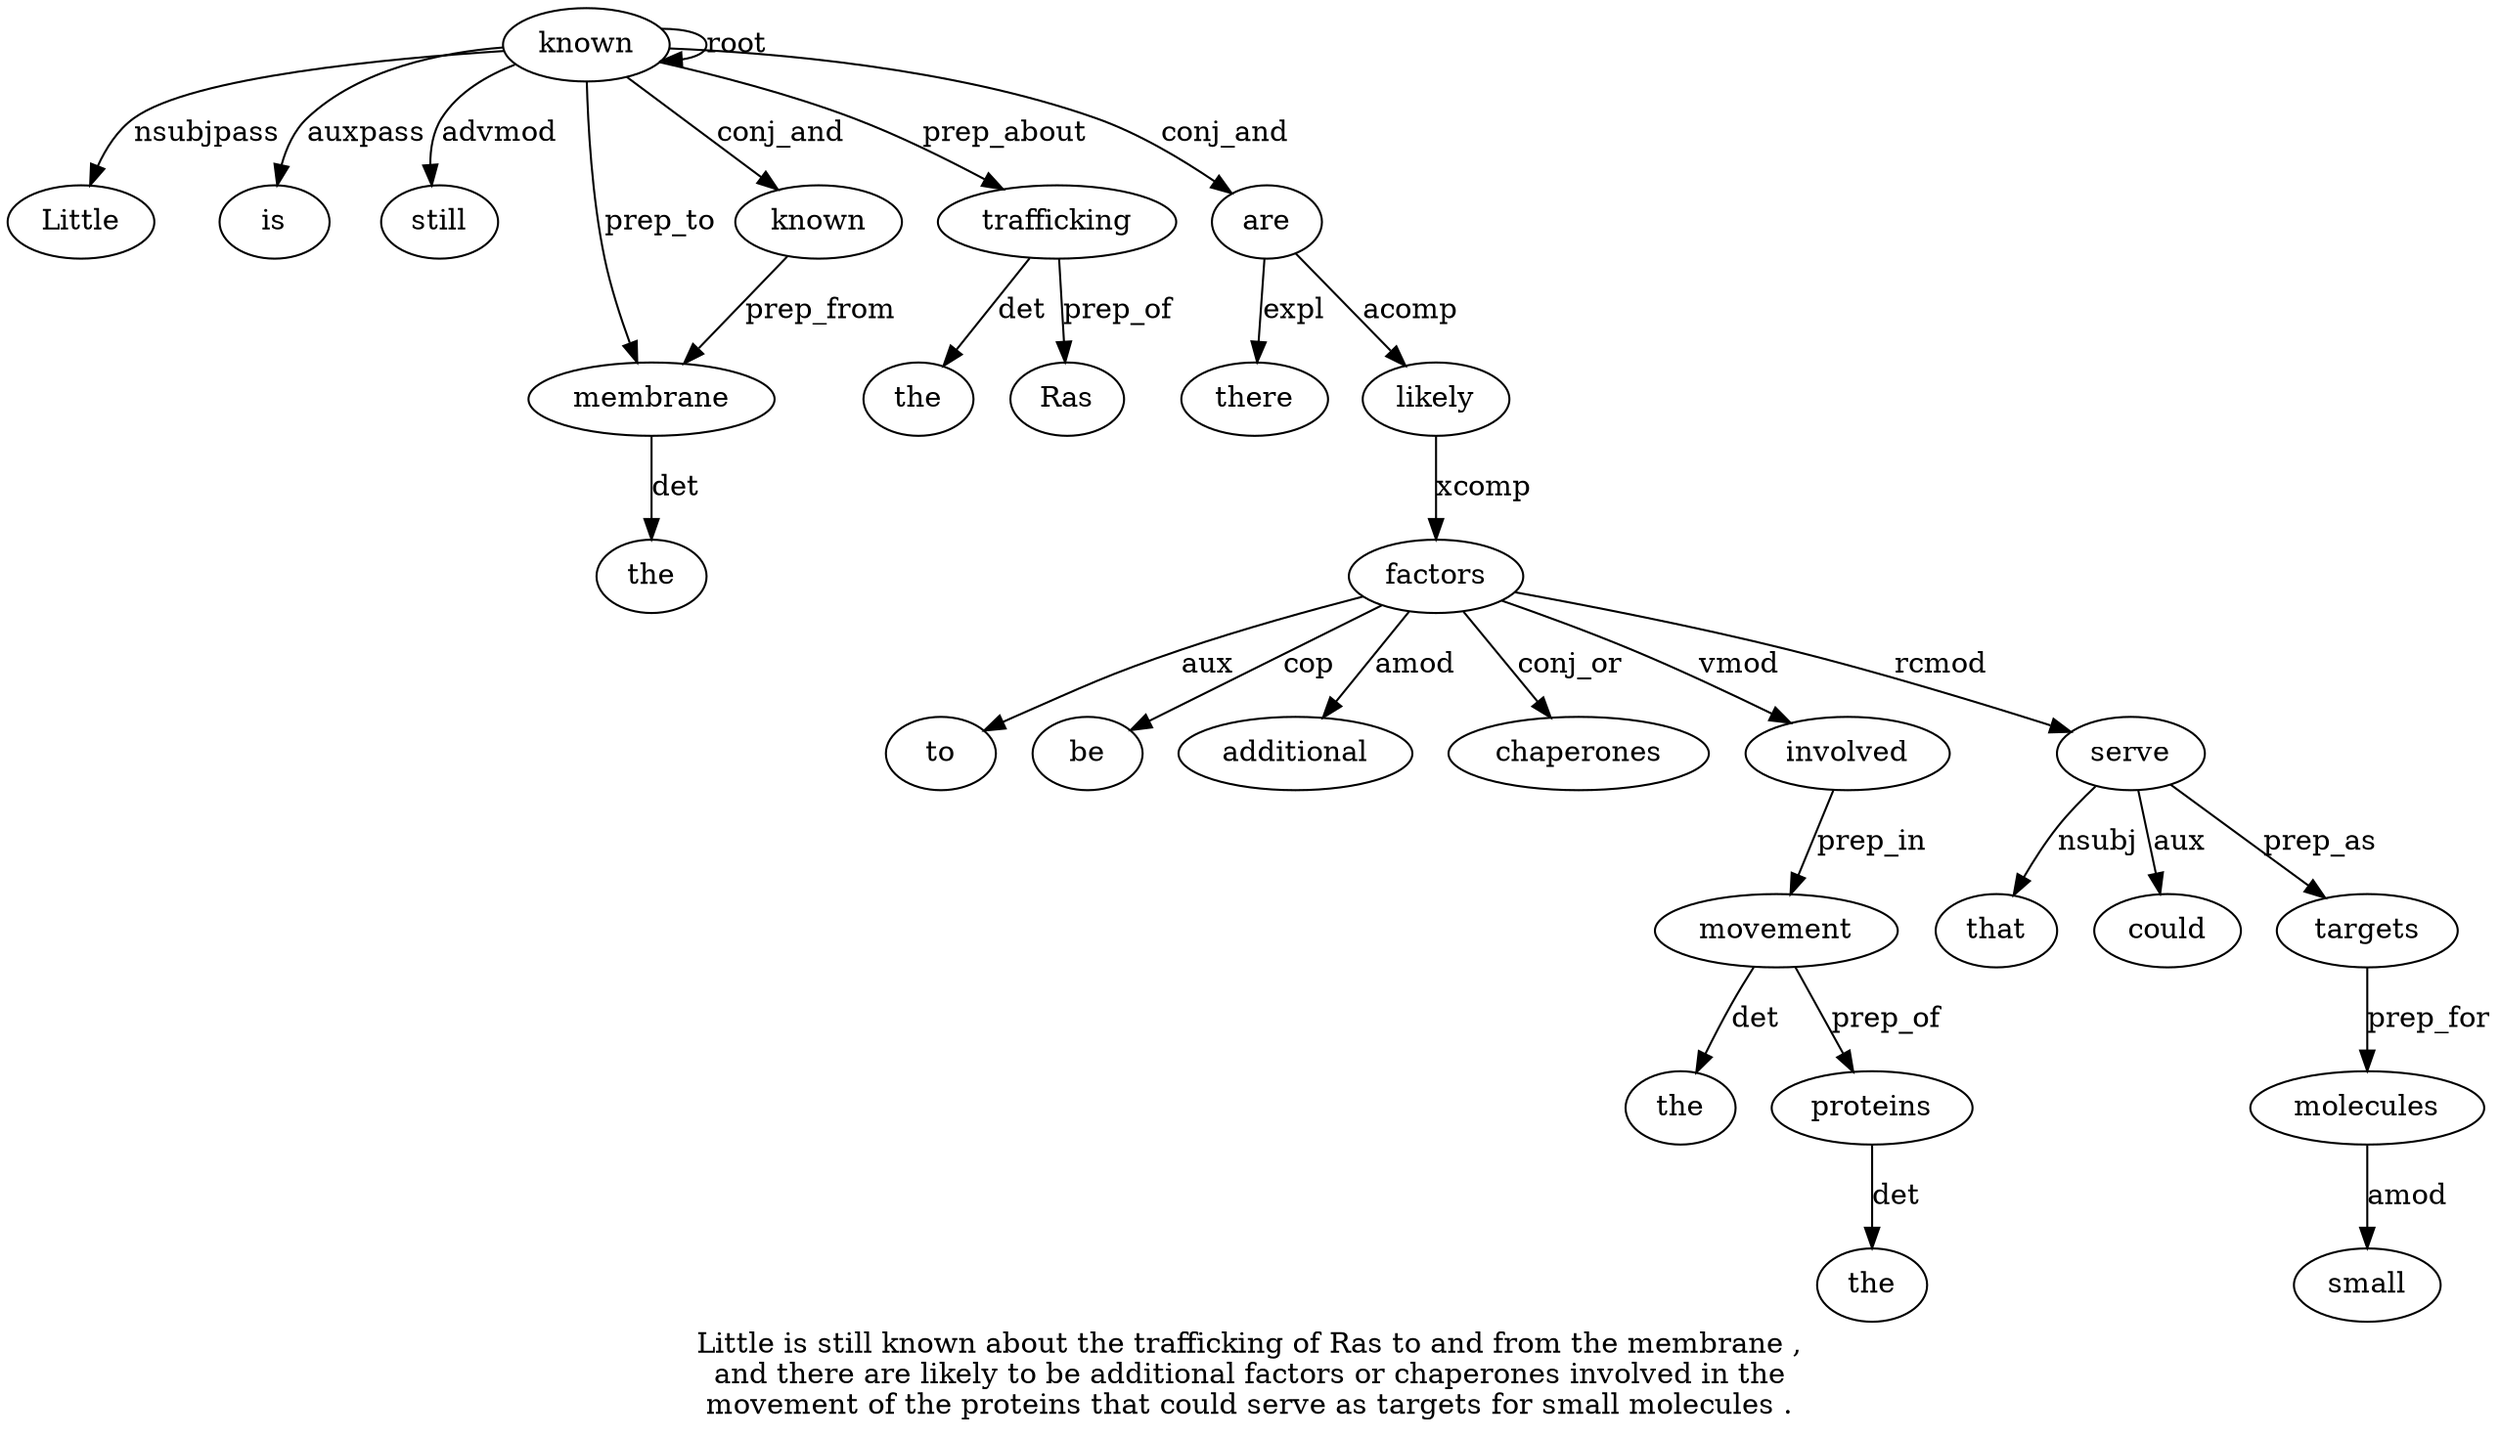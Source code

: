 digraph "Little is still known about the trafficking of Ras to and from the membrane ,  and there are likely to be additional factors or chaperones involved in the movement of the proteins that could serve as targets for small molecules ." {
label="Little is still known about the trafficking of Ras to and from the membrane ,
and there are likely to be additional factors or chaperones involved in the
movement of the proteins that could serve as targets for small molecules .";
known4 [style=filled, fillcolor=white, label=known];
Little1 [style=filled, fillcolor=white, label=Little];
known4 -> Little1  [label=nsubjpass];
is2 [style=filled, fillcolor=white, label=is];
known4 -> is2  [label=auxpass];
still3 [style=filled, fillcolor=white, label=still];
known4 -> still3  [label=advmod];
known4 -> known4  [label=root];
"known4'" [style=filled, fillcolor=white, label=known];
known4 -> "known4'"  [label=conj_and];
trafficking7 [style=filled, fillcolor=white, label=trafficking];
the6 [style=filled, fillcolor=white, label=the];
trafficking7 -> the6  [label=det];
known4 -> trafficking7  [label=prep_about];
Ras9 [style=filled, fillcolor=white, label=Ras];
trafficking7 -> Ras9  [label=prep_of];
membrane14 [style=filled, fillcolor=white, label=membrane];
the13 [style=filled, fillcolor=white, label=the];
membrane14 -> the13  [label=det];
"known4'" -> membrane14  [label=prep_from];
known4 -> membrane14  [label=prep_to];
are18 [style=filled, fillcolor=white, label=are];
there17 [style=filled, fillcolor=white, label=there];
are18 -> there17  [label=expl];
known4 -> are18  [label=conj_and];
likely19 [style=filled, fillcolor=white, label=likely];
are18 -> likely19  [label=acomp];
factors23 [style=filled, fillcolor=white, label=factors];
to20 [style=filled, fillcolor=white, label=to];
factors23 -> to20  [label=aux];
be21 [style=filled, fillcolor=white, label=be];
factors23 -> be21  [label=cop];
additional22 [style=filled, fillcolor=white, label=additional];
factors23 -> additional22  [label=amod];
likely19 -> factors23  [label=xcomp];
chaperones25 [style=filled, fillcolor=white, label=chaperones];
factors23 -> chaperones25  [label=conj_or];
involved26 [style=filled, fillcolor=white, label=involved];
factors23 -> involved26  [label=vmod];
movement29 [style=filled, fillcolor=white, label=movement];
the28 [style=filled, fillcolor=white, label=the];
movement29 -> the28  [label=det];
involved26 -> movement29  [label=prep_in];
proteins32 [style=filled, fillcolor=white, label=proteins];
the31 [style=filled, fillcolor=white, label=the];
proteins32 -> the31  [label=det];
movement29 -> proteins32  [label=prep_of];
serve35 [style=filled, fillcolor=white, label=serve];
that33 [style=filled, fillcolor=white, label=that];
serve35 -> that33  [label=nsubj];
could34 [style=filled, fillcolor=white, label=could];
serve35 -> could34  [label=aux];
factors23 -> serve35  [label=rcmod];
targets37 [style=filled, fillcolor=white, label=targets];
serve35 -> targets37  [label=prep_as];
molecules40 [style=filled, fillcolor=white, label=molecules];
small39 [style=filled, fillcolor=white, label=small];
molecules40 -> small39  [label=amod];
targets37 -> molecules40  [label=prep_for];
}
